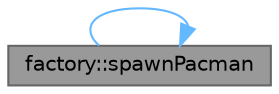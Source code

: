 digraph "factory::spawnPacman"
{
 // LATEX_PDF_SIZE
  bgcolor="transparent";
  edge [fontname=Helvetica,fontsize=10,labelfontname=Helvetica,labelfontsize=10];
  node [fontname=Helvetica,fontsize=10,shape=box,height=0.2,width=0.4];
  rankdir="LR";
  Node1 [id="Node000001",label="factory::spawnPacman",height=0.2,width=0.4,color="gray40", fillcolor="grey60", style="filled", fontcolor="black",tooltip="Spawns a Pac-Man game object with its components."];
  Node1 -> Node1 [id="edge1_Node000001_Node000001",color="steelblue1",style="solid",tooltip=" "];
}
